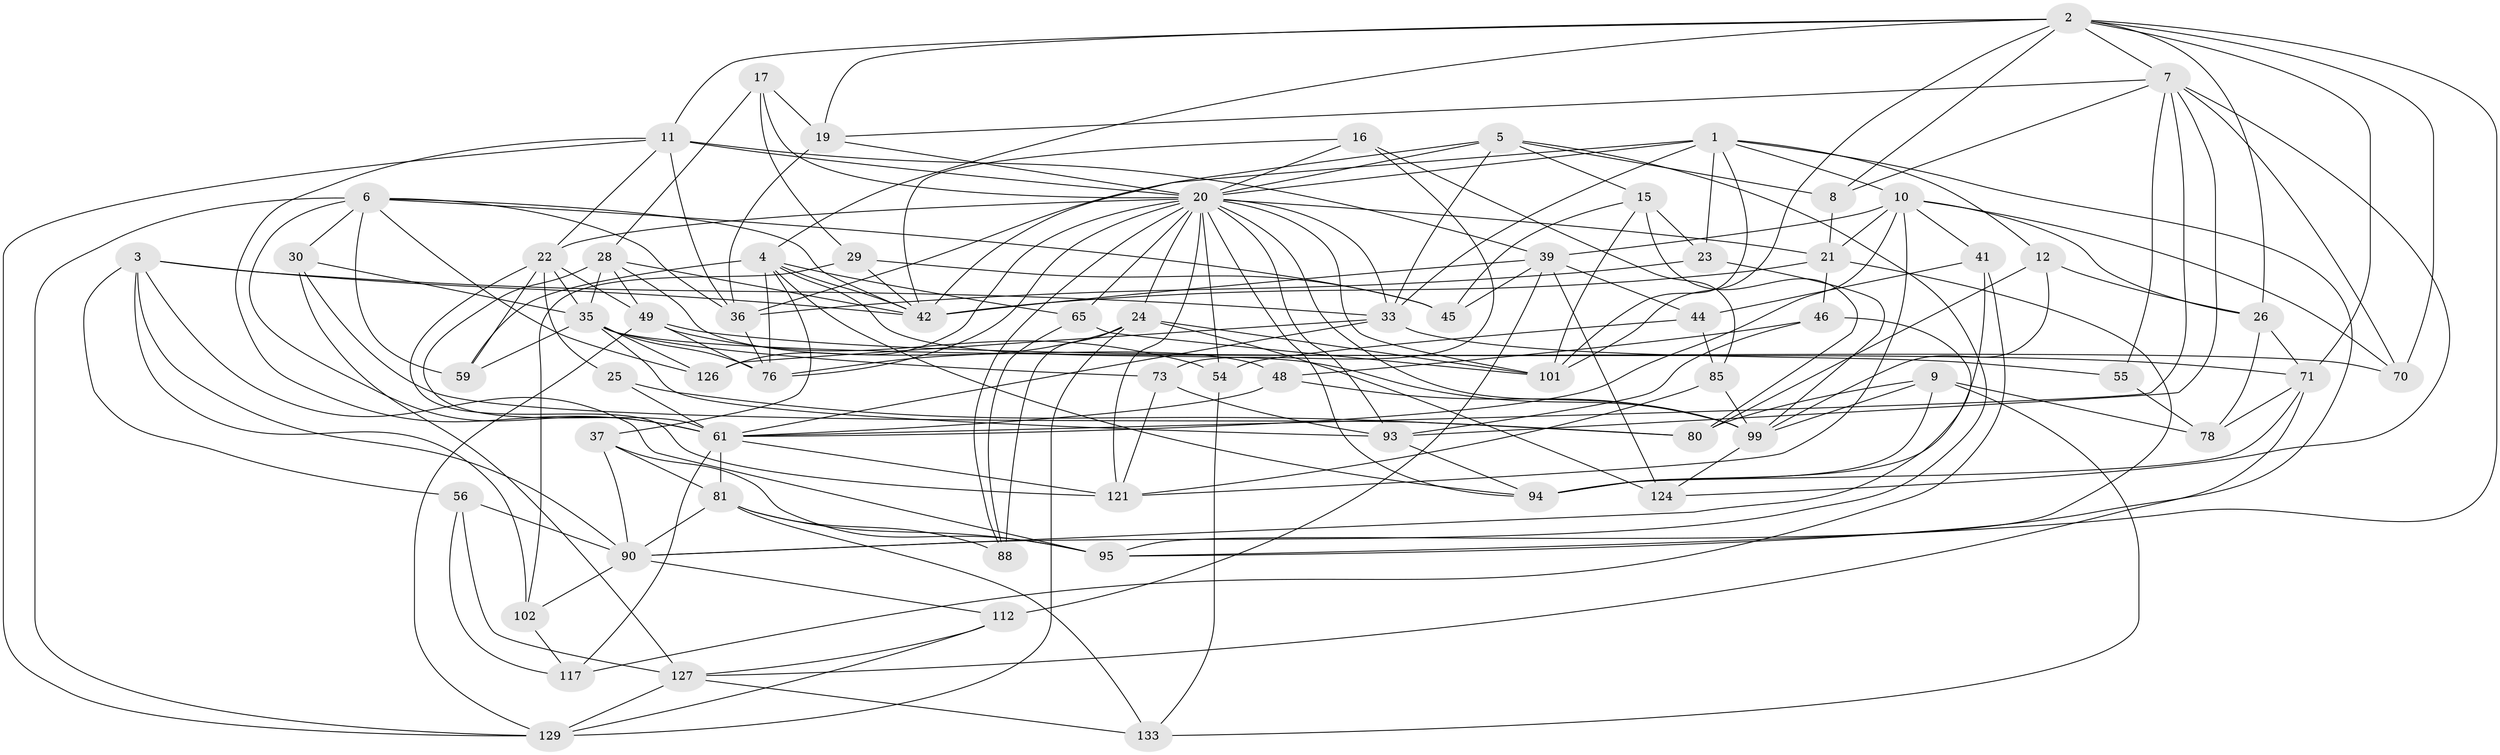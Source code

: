 // original degree distribution, {4: 1.0}
// Generated by graph-tools (version 1.1) at 2025/20/03/04/25 18:20:43]
// undirected, 68 vertices, 194 edges
graph export_dot {
graph [start="1"]
  node [color=gray90,style=filled];
  1 [super="+66+18"];
  2 [super="+135+27"];
  3 [super="+82"];
  4 [super="+13"];
  5 [super="+32"];
  6 [super="+57+68"];
  7 [super="+84+58"];
  8;
  9 [super="+14"];
  10 [super="+43+134"];
  11 [super="+109+136"];
  12;
  15 [super="+50"];
  16;
  17;
  19 [super="+123"];
  20 [super="+40+31+34+91"];
  21 [super="+122"];
  22 [super="+38+107"];
  23;
  24 [super="+67"];
  25;
  26 [super="+52"];
  28 [super="+51"];
  29;
  30;
  33 [super="+74+62"];
  35 [super="+113+53"];
  36 [super="+63"];
  37;
  39 [super="+115+87"];
  41;
  42 [super="+47"];
  44;
  45;
  46;
  48;
  49 [super="+106"];
  54;
  55;
  56;
  59;
  61 [super="+98+100+114"];
  65;
  70;
  71 [super="+75"];
  73;
  76 [super="+77"];
  78 [super="+89"];
  80 [super="+97"];
  81 [super="+103"];
  85;
  88;
  90 [super="+120+96"];
  93 [super="+104"];
  94 [super="+105"];
  95 [super="+108"];
  99 [super="+116+111"];
  101 [super="+130"];
  102;
  112;
  117;
  121 [super="+128"];
  124;
  126;
  127 [super="+131"];
  129 [super="+132"];
  133;
  1 -- 33;
  1 -- 95;
  1 -- 23;
  1 -- 101;
  1 -- 36;
  1 -- 20;
  1 -- 10;
  1 -- 12;
  2 -- 4;
  2 -- 26;
  2 -- 8;
  2 -- 95;
  2 -- 19;
  2 -- 70;
  2 -- 7;
  2 -- 11;
  2 -- 101;
  2 -- 71;
  3 -- 56;
  3 -- 102;
  3 -- 90;
  3 -- 95;
  3 -- 42;
  3 -- 33;
  4 -- 59;
  4 -- 42;
  4 -- 65;
  4 -- 99;
  4 -- 37;
  4 -- 76;
  4 -- 94;
  5 -- 8;
  5 -- 20;
  5 -- 15;
  5 -- 90;
  5 -- 33;
  5 -- 42;
  6 -- 129;
  6 -- 36;
  6 -- 126;
  6 -- 59;
  6 -- 45;
  6 -- 61;
  6 -- 30;
  6 -- 42;
  7 -- 8;
  7 -- 19;
  7 -- 124;
  7 -- 55;
  7 -- 70;
  7 -- 61;
  7 -- 93;
  8 -- 21;
  9 -- 133;
  9 -- 99;
  9 -- 94;
  9 -- 80;
  9 -- 78 [weight=2];
  10 -- 61;
  10 -- 41;
  10 -- 121;
  10 -- 70;
  10 -- 26;
  10 -- 21;
  10 -- 39;
  11 -- 39;
  11 -- 129;
  11 -- 61;
  11 -- 22;
  11 -- 20;
  11 -- 36 [weight=2];
  12 -- 80;
  12 -- 26;
  12 -- 99;
  15 -- 101;
  15 -- 45;
  15 -- 80 [weight=2];
  15 -- 23;
  16 -- 42;
  16 -- 73;
  16 -- 85;
  16 -- 20;
  17 -- 19;
  17 -- 29;
  17 -- 28;
  17 -- 20;
  19 -- 36 [weight=2];
  19 -- 20;
  20 -- 101;
  20 -- 76;
  20 -- 22;
  20 -- 99;
  20 -- 126;
  20 -- 65;
  20 -- 24;
  20 -- 121;
  20 -- 93;
  20 -- 54;
  20 -- 88;
  20 -- 94;
  20 -- 33;
  20 -- 21;
  21 -- 46;
  21 -- 95;
  21 -- 42;
  22 -- 59;
  22 -- 49;
  22 -- 25;
  22 -- 35 [weight=2];
  22 -- 121;
  23 -- 36;
  23 -- 99;
  24 -- 88;
  24 -- 76;
  24 -- 124;
  24 -- 101;
  24 -- 129;
  25 -- 80;
  25 -- 61 [weight=2];
  26 -- 78 [weight=2];
  26 -- 71;
  28 -- 49;
  28 -- 48;
  28 -- 61;
  28 -- 35;
  28 -- 42;
  29 -- 42;
  29 -- 102;
  29 -- 45;
  30 -- 35;
  30 -- 80;
  30 -- 127;
  33 -- 55 [weight=2];
  33 -- 126;
  33 -- 61;
  35 -- 73;
  35 -- 126;
  35 -- 59;
  35 -- 70;
  35 -- 93;
  35 -- 76;
  36 -- 76;
  37 -- 81;
  37 -- 95;
  37 -- 90;
  39 -- 124;
  39 -- 44;
  39 -- 112;
  39 -- 45;
  39 -- 42 [weight=2];
  41 -- 117;
  41 -- 94;
  41 -- 44;
  44 -- 54;
  44 -- 85;
  46 -- 48;
  46 -- 93;
  46 -- 90;
  48 -- 61;
  48 -- 99;
  49 -- 54;
  49 -- 129;
  49 -- 76;
  49 -- 71;
  54 -- 133;
  55 -- 78;
  56 -- 117;
  56 -- 127;
  56 -- 90;
  61 -- 117;
  61 -- 121;
  61 -- 81;
  65 -- 88;
  65 -- 101;
  71 -- 127;
  71 -- 78;
  71 -- 94;
  73 -- 121;
  73 -- 93;
  81 -- 90;
  81 -- 95;
  81 -- 88;
  81 -- 133;
  85 -- 121;
  85 -- 99;
  90 -- 102;
  90 -- 112;
  93 -- 94;
  99 -- 124;
  102 -- 117;
  112 -- 127;
  112 -- 129;
  127 -- 129;
  127 -- 133;
}
